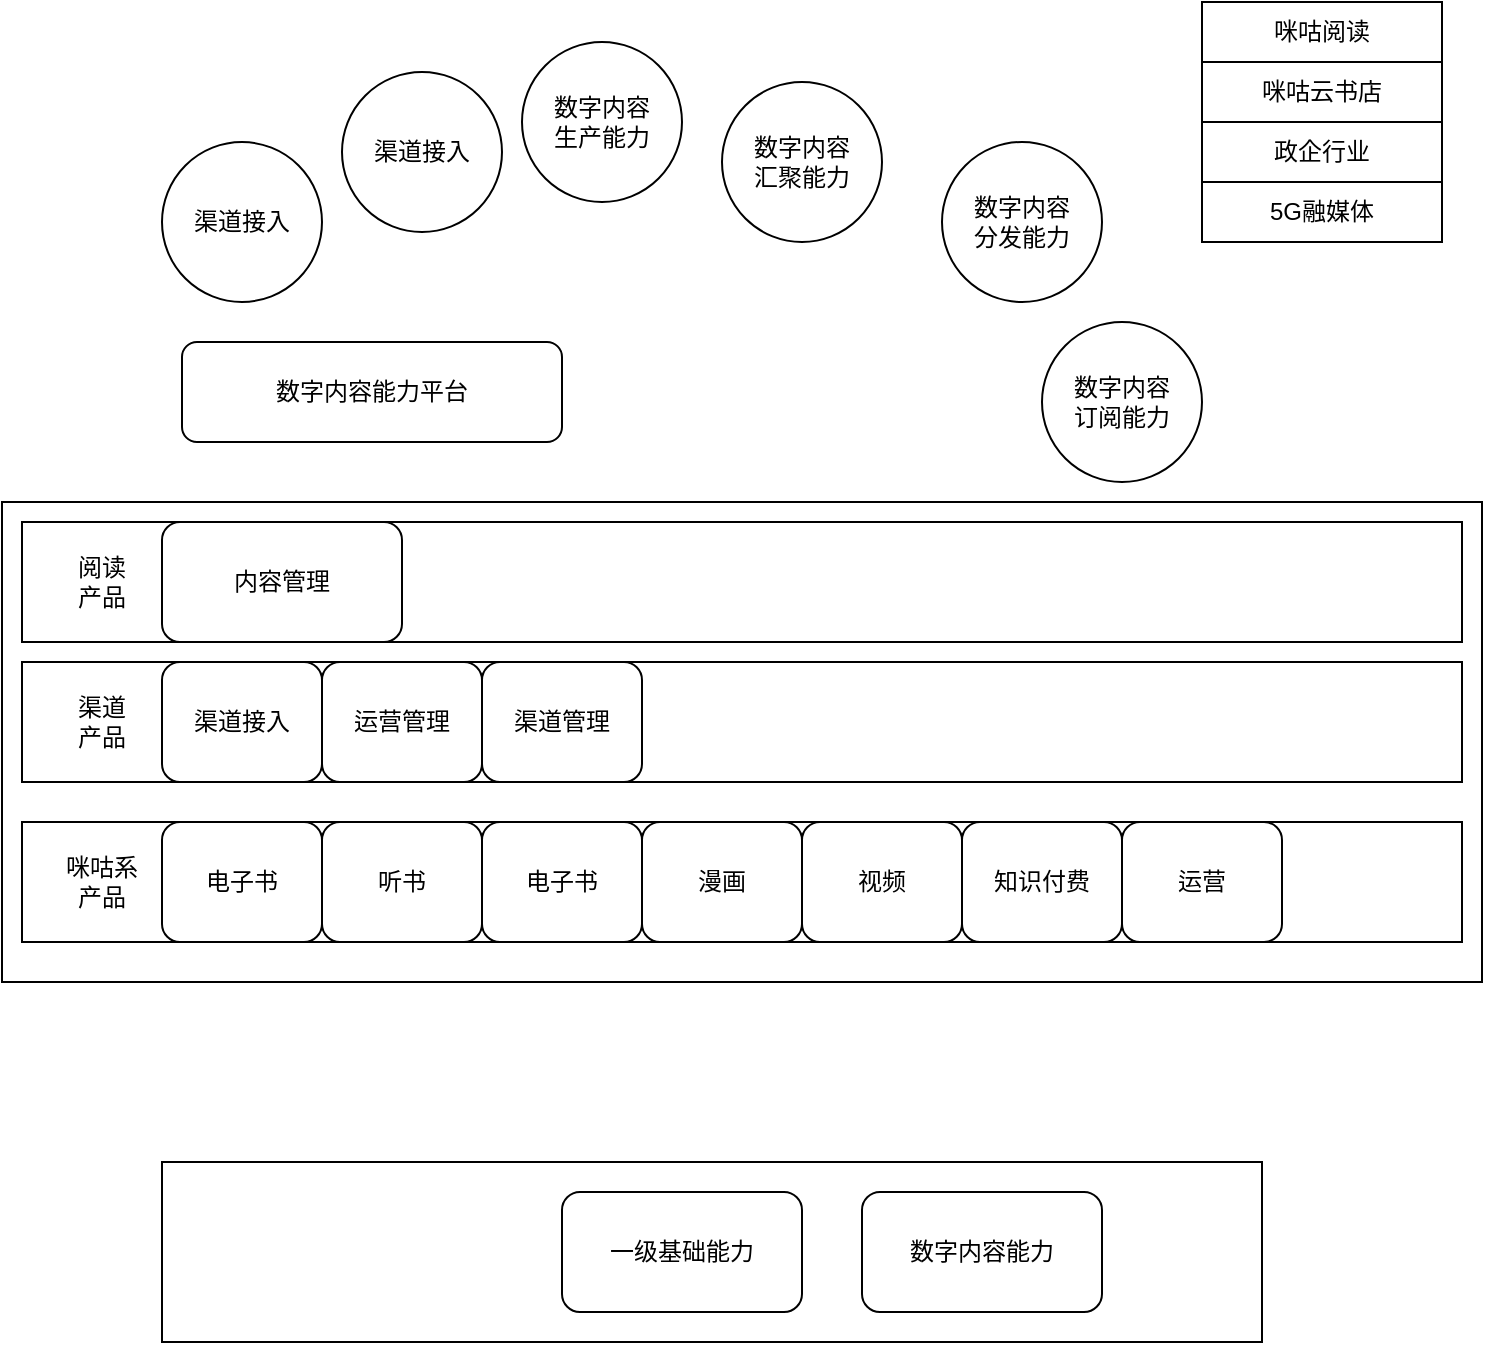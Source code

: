 <mxfile version="15.7.0" type="github" pages="2">
  <diagram id="cz_hN_qZs_6aXWZ0o-Bp" name="Page-1">
    <mxGraphModel dx="1038" dy="579" grid="1" gridSize="10" guides="1" tooltips="1" connect="1" arrows="1" fold="1" page="1" pageScale="1" pageWidth="827" pageHeight="1169" math="0" shadow="0">
      <root>
        <mxCell id="0" />
        <mxCell id="1" parent="0" />
        <mxCell id="KfpqDk-YECCE4Ld0_A3Z-1" value="数字内容能力平台" style="rounded=1;whiteSpace=wrap;html=1;" vertex="1" parent="1">
          <mxGeometry x="100" y="220" width="190" height="50" as="geometry" />
        </mxCell>
        <mxCell id="ZObfIorKPEmS5yq_7a3a-1" value="渠道接入" style="ellipse;whiteSpace=wrap;html=1;aspect=fixed;" vertex="1" parent="1">
          <mxGeometry x="90" y="120" width="80" height="80" as="geometry" />
        </mxCell>
        <mxCell id="ZObfIorKPEmS5yq_7a3a-2" value="数字内容&lt;br&gt;生产能力" style="ellipse;whiteSpace=wrap;html=1;aspect=fixed;" vertex="1" parent="1">
          <mxGeometry x="270" y="70" width="80" height="80" as="geometry" />
        </mxCell>
        <mxCell id="ZObfIorKPEmS5yq_7a3a-8" value="咪咕阅读" style="rounded=0;whiteSpace=wrap;html=1;" vertex="1" parent="1">
          <mxGeometry x="610" y="50" width="120" height="30" as="geometry" />
        </mxCell>
        <mxCell id="ZObfIorKPEmS5yq_7a3a-9" value="咪咕云书店" style="rounded=0;whiteSpace=wrap;html=1;" vertex="1" parent="1">
          <mxGeometry x="610" y="80" width="120" height="30" as="geometry" />
        </mxCell>
        <mxCell id="ZObfIorKPEmS5yq_7a3a-10" value="政企行业" style="rounded=0;whiteSpace=wrap;html=1;" vertex="1" parent="1">
          <mxGeometry x="610" y="110" width="120" height="30" as="geometry" />
        </mxCell>
        <mxCell id="ZObfIorKPEmS5yq_7a3a-11" value="5G融媒体" style="rounded=0;whiteSpace=wrap;html=1;" vertex="1" parent="1">
          <mxGeometry x="610" y="140" width="120" height="30" as="geometry" />
        </mxCell>
        <mxCell id="ZObfIorKPEmS5yq_7a3a-13" value="数字内容&lt;br&gt;汇聚能力" style="ellipse;whiteSpace=wrap;html=1;aspect=fixed;" vertex="1" parent="1">
          <mxGeometry x="370" y="90" width="80" height="80" as="geometry" />
        </mxCell>
        <mxCell id="ZObfIorKPEmS5yq_7a3a-14" value="数字内容&lt;br&gt;分发能力" style="ellipse;whiteSpace=wrap;html=1;aspect=fixed;" vertex="1" parent="1">
          <mxGeometry x="480" y="120" width="80" height="80" as="geometry" />
        </mxCell>
        <mxCell id="ZObfIorKPEmS5yq_7a3a-15" value="数字内容&lt;br&gt;订阅能力" style="ellipse;whiteSpace=wrap;html=1;aspect=fixed;" vertex="1" parent="1">
          <mxGeometry x="530" y="210" width="80" height="80" as="geometry" />
        </mxCell>
        <mxCell id="ZObfIorKPEmS5yq_7a3a-16" value="渠道接入" style="ellipse;whiteSpace=wrap;html=1;aspect=fixed;" vertex="1" parent="1">
          <mxGeometry x="180" y="85" width="80" height="80" as="geometry" />
        </mxCell>
        <mxCell id="ZObfIorKPEmS5yq_7a3a-17" value="" style="rounded=0;whiteSpace=wrap;html=1;" vertex="1" parent="1">
          <mxGeometry x="90" y="630" width="550" height="90" as="geometry" />
        </mxCell>
        <mxCell id="ZObfIorKPEmS5yq_7a3a-18" value="一级基础能力" style="rounded=1;whiteSpace=wrap;html=1;" vertex="1" parent="1">
          <mxGeometry x="290" y="645" width="120" height="60" as="geometry" />
        </mxCell>
        <mxCell id="ZObfIorKPEmS5yq_7a3a-19" value="数字内容能力" style="rounded=1;whiteSpace=wrap;html=1;" vertex="1" parent="1">
          <mxGeometry x="440" y="645" width="120" height="60" as="geometry" />
        </mxCell>
        <mxCell id="ZObfIorKPEmS5yq_7a3a-20" value="" style="rounded=0;whiteSpace=wrap;html=1;" vertex="1" parent="1">
          <mxGeometry x="10" y="300" width="740" height="240" as="geometry" />
        </mxCell>
        <mxCell id="ZObfIorKPEmS5yq_7a3a-29" value="" style="rounded=0;whiteSpace=wrap;html=1;" vertex="1" parent="1">
          <mxGeometry x="20" y="460" width="720" height="60" as="geometry" />
        </mxCell>
        <mxCell id="ZObfIorKPEmS5yq_7a3a-30" value="电子书" style="rounded=1;whiteSpace=wrap;html=1;imageWidth=24;imageHeight=24;" vertex="1" parent="1">
          <mxGeometry x="90" y="460" width="80" height="60" as="geometry" />
        </mxCell>
        <mxCell id="ZObfIorKPEmS5yq_7a3a-31" value="听书" style="rounded=1;whiteSpace=wrap;html=1;imageWidth=24;imageHeight=24;" vertex="1" parent="1">
          <mxGeometry x="170" y="460" width="80" height="60" as="geometry" />
        </mxCell>
        <mxCell id="ZObfIorKPEmS5yq_7a3a-32" value="电子书" style="rounded=1;whiteSpace=wrap;html=1;imageWidth=24;imageHeight=24;" vertex="1" parent="1">
          <mxGeometry x="250" y="460" width="80" height="60" as="geometry" />
        </mxCell>
        <mxCell id="ZObfIorKPEmS5yq_7a3a-33" value="漫画" style="rounded=1;whiteSpace=wrap;html=1;imageWidth=24;imageHeight=24;" vertex="1" parent="1">
          <mxGeometry x="330" y="460" width="80" height="60" as="geometry" />
        </mxCell>
        <mxCell id="ZObfIorKPEmS5yq_7a3a-34" value="视频" style="rounded=1;whiteSpace=wrap;html=1;imageWidth=24;imageHeight=24;" vertex="1" parent="1">
          <mxGeometry x="410" y="460" width="80" height="60" as="geometry" />
        </mxCell>
        <mxCell id="ZObfIorKPEmS5yq_7a3a-35" value="咪咕系&lt;br&gt;产品" style="text;html=1;strokeColor=none;fillColor=none;align=center;verticalAlign=middle;whiteSpace=wrap;rounded=0;" vertex="1" parent="1">
          <mxGeometry x="30" y="475" width="60" height="30" as="geometry" />
        </mxCell>
        <mxCell id="ZObfIorKPEmS5yq_7a3a-36" value="知识付费" style="rounded=1;whiteSpace=wrap;html=1;imageWidth=24;imageHeight=24;" vertex="1" parent="1">
          <mxGeometry x="490" y="460" width="80" height="60" as="geometry" />
        </mxCell>
        <mxCell id="ZObfIorKPEmS5yq_7a3a-37" value="运营" style="rounded=1;whiteSpace=wrap;html=1;imageWidth=24;imageHeight=24;" vertex="1" parent="1">
          <mxGeometry x="570" y="460" width="80" height="60" as="geometry" />
        </mxCell>
        <mxCell id="ZObfIorKPEmS5yq_7a3a-38" value="" style="rounded=0;whiteSpace=wrap;html=1;" vertex="1" parent="1">
          <mxGeometry x="20" y="380" width="720" height="60" as="geometry" />
        </mxCell>
        <mxCell id="ZObfIorKPEmS5yq_7a3a-39" value="渠道&lt;br&gt;产品" style="text;html=1;strokeColor=none;fillColor=none;align=center;verticalAlign=middle;whiteSpace=wrap;rounded=0;" vertex="1" parent="1">
          <mxGeometry x="30" y="395" width="60" height="30" as="geometry" />
        </mxCell>
        <mxCell id="ZObfIorKPEmS5yq_7a3a-40" value="渠道接入" style="rounded=1;whiteSpace=wrap;html=1;" vertex="1" parent="1">
          <mxGeometry x="90" y="380" width="80" height="60" as="geometry" />
        </mxCell>
        <mxCell id="ZObfIorKPEmS5yq_7a3a-41" value="运营管理" style="rounded=1;whiteSpace=wrap;html=1;" vertex="1" parent="1">
          <mxGeometry x="170" y="380" width="80" height="60" as="geometry" />
        </mxCell>
        <mxCell id="ZObfIorKPEmS5yq_7a3a-42" value="渠道管理" style="rounded=1;whiteSpace=wrap;html=1;" vertex="1" parent="1">
          <mxGeometry x="250" y="380" width="80" height="60" as="geometry" />
        </mxCell>
        <mxCell id="ZObfIorKPEmS5yq_7a3a-43" value="" style="rounded=0;whiteSpace=wrap;html=1;" vertex="1" parent="1">
          <mxGeometry x="20" y="310" width="720" height="60" as="geometry" />
        </mxCell>
        <mxCell id="ZObfIorKPEmS5yq_7a3a-44" value="内容管理" style="rounded=1;whiteSpace=wrap;html=1;" vertex="1" parent="1">
          <mxGeometry x="90" y="310" width="120" height="60" as="geometry" />
        </mxCell>
        <mxCell id="ZObfIorKPEmS5yq_7a3a-45" value="阅读&lt;br&gt;产品" style="text;html=1;strokeColor=none;fillColor=none;align=center;verticalAlign=middle;whiteSpace=wrap;rounded=0;" vertex="1" parent="1">
          <mxGeometry x="30" y="325" width="60" height="30" as="geometry" />
        </mxCell>
      </root>
    </mxGraphModel>
  </diagram>
  <diagram id="S2uerGcFOqV6QK5exXmG" name="Page-2">
    <mxGraphModel dx="1038" dy="579" grid="1" gridSize="10" guides="1" tooltips="1" connect="1" arrows="1" fold="1" page="1" pageScale="1" pageWidth="827" pageHeight="1169" math="0" shadow="0">
      <root>
        <mxCell id="V3DW3f00zwKwSgwLE8GD-0" />
        <mxCell id="V3DW3f00zwKwSgwLE8GD-1" parent="V3DW3f00zwKwSgwLE8GD-0" />
      </root>
    </mxGraphModel>
  </diagram>
</mxfile>
